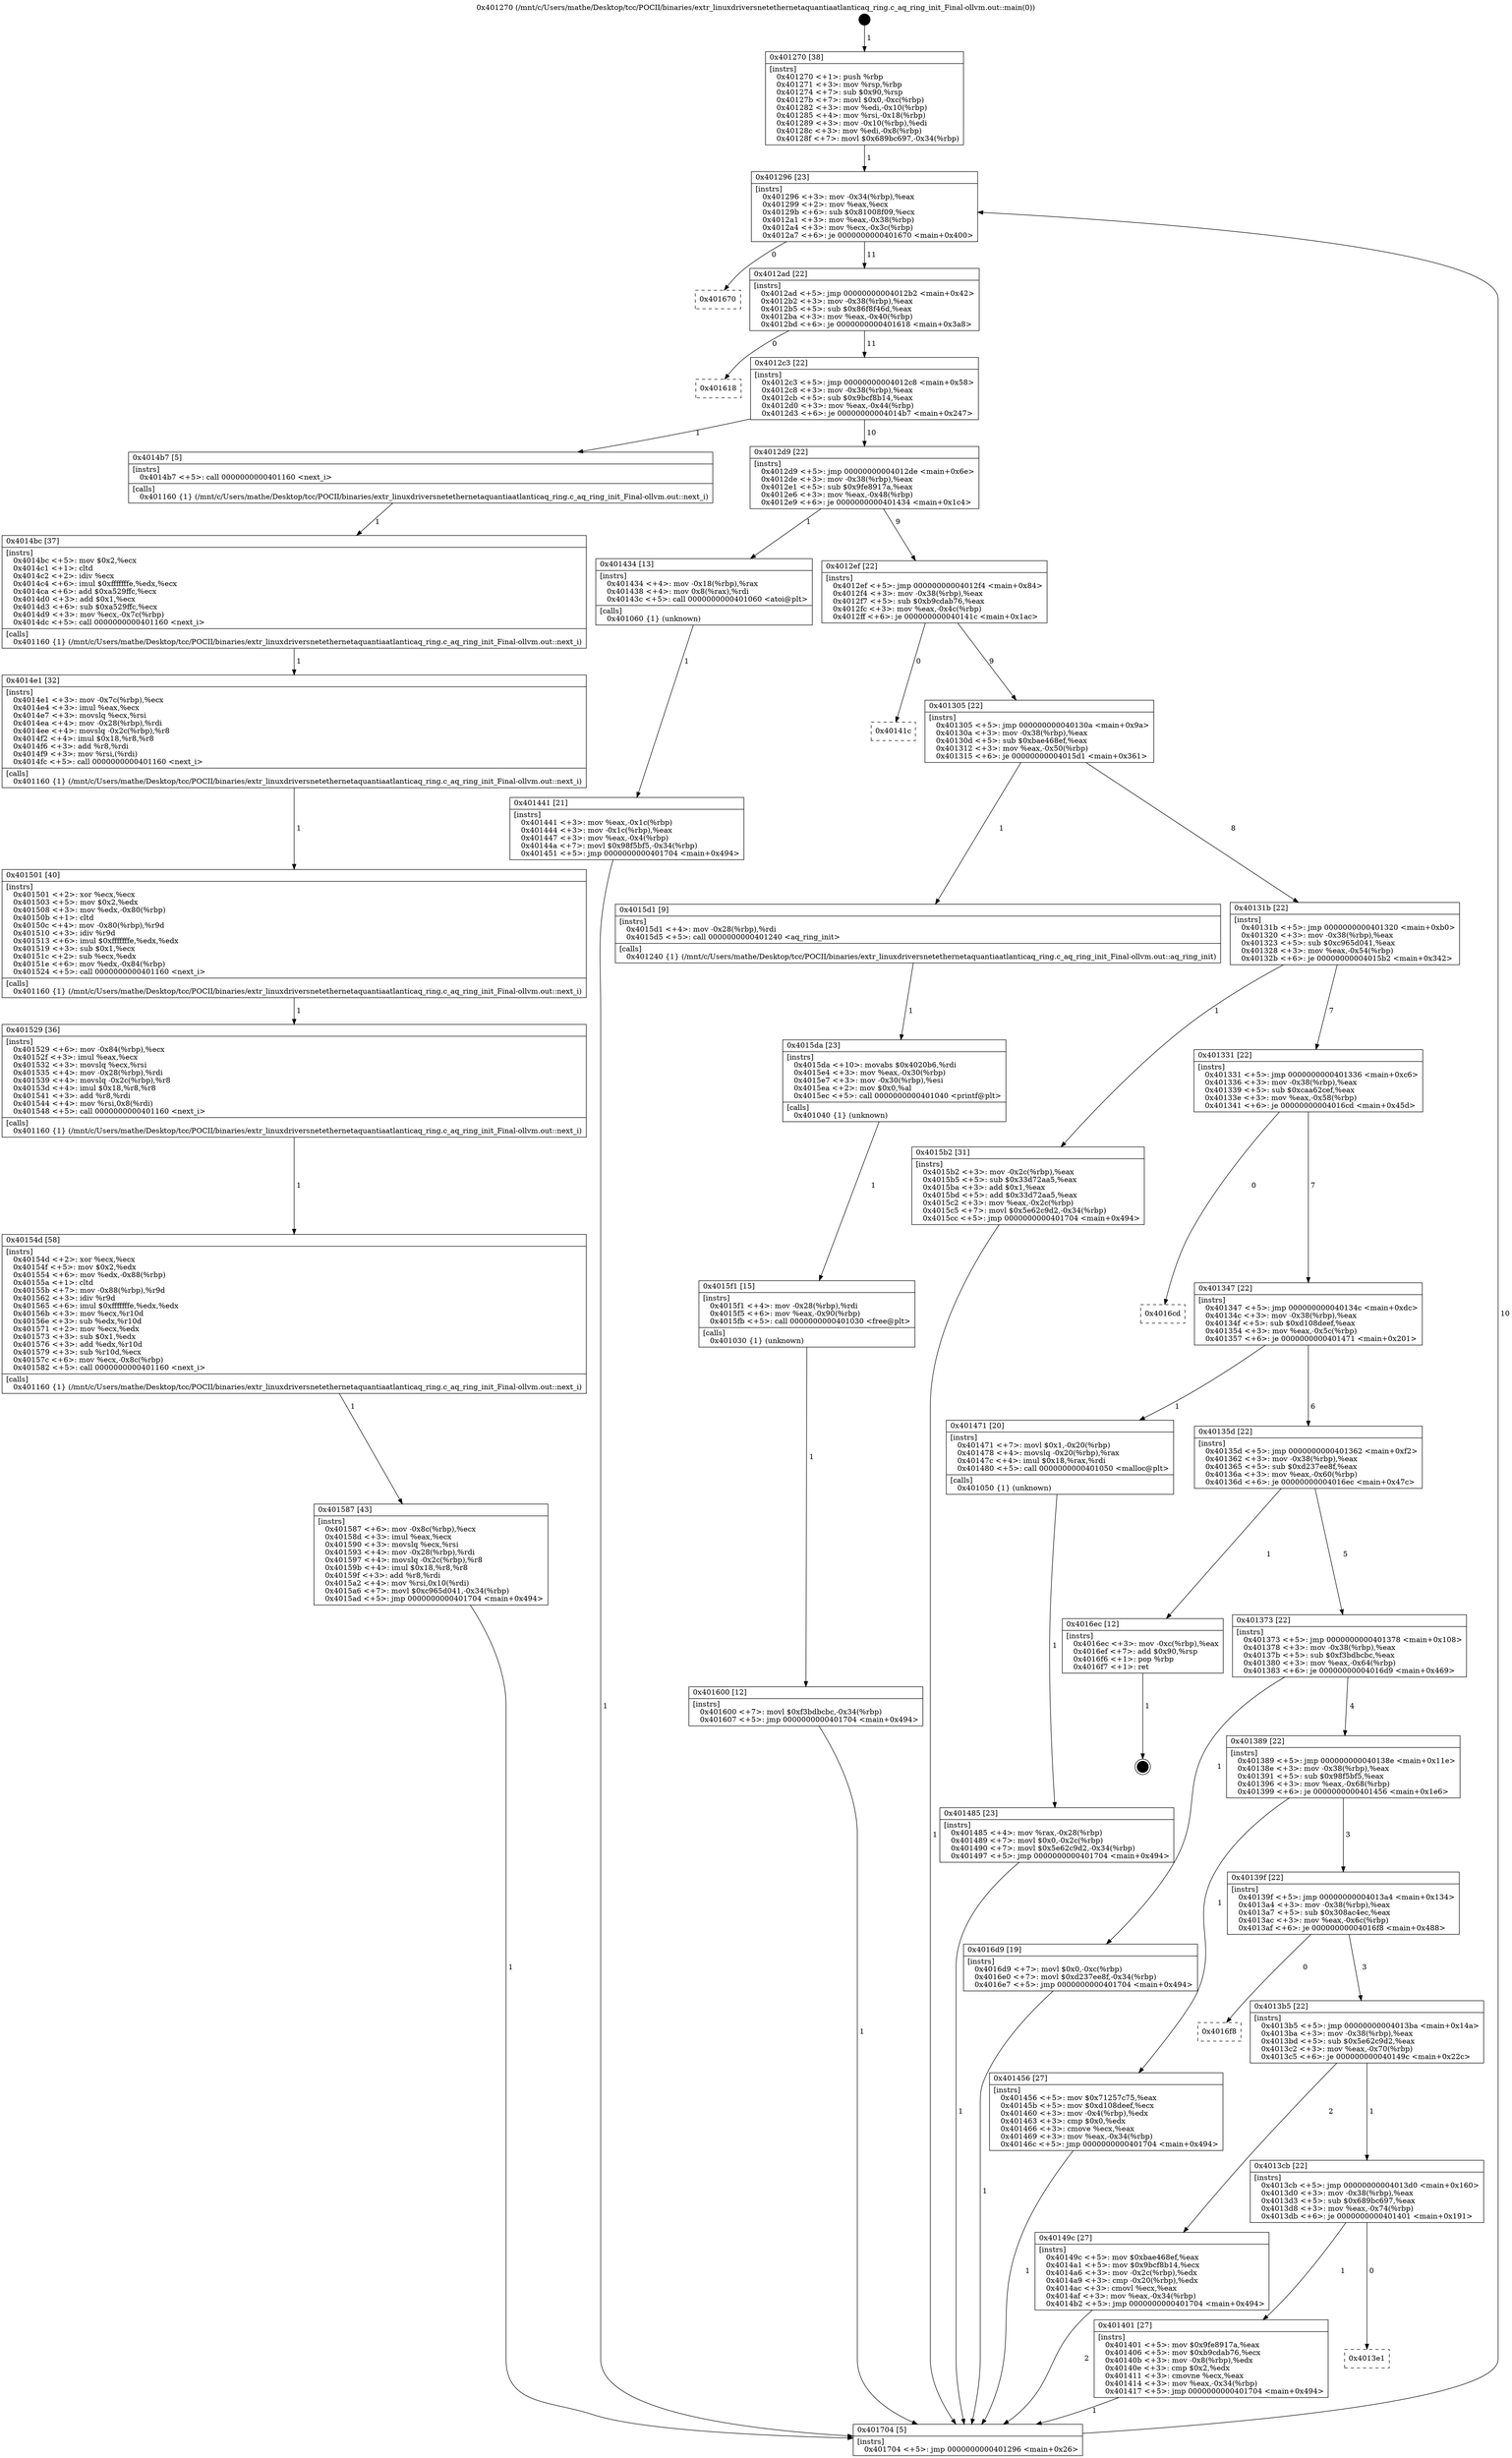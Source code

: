 digraph "0x401270" {
  label = "0x401270 (/mnt/c/Users/mathe/Desktop/tcc/POCII/binaries/extr_linuxdriversnetethernetaquantiaatlanticaq_ring.c_aq_ring_init_Final-ollvm.out::main(0))"
  labelloc = "t"
  node[shape=record]

  Entry [label="",width=0.3,height=0.3,shape=circle,fillcolor=black,style=filled]
  "0x401296" [label="{
     0x401296 [23]\l
     | [instrs]\l
     &nbsp;&nbsp;0x401296 \<+3\>: mov -0x34(%rbp),%eax\l
     &nbsp;&nbsp;0x401299 \<+2\>: mov %eax,%ecx\l
     &nbsp;&nbsp;0x40129b \<+6\>: sub $0x81008f09,%ecx\l
     &nbsp;&nbsp;0x4012a1 \<+3\>: mov %eax,-0x38(%rbp)\l
     &nbsp;&nbsp;0x4012a4 \<+3\>: mov %ecx,-0x3c(%rbp)\l
     &nbsp;&nbsp;0x4012a7 \<+6\>: je 0000000000401670 \<main+0x400\>\l
  }"]
  "0x401670" [label="{
     0x401670\l
  }", style=dashed]
  "0x4012ad" [label="{
     0x4012ad [22]\l
     | [instrs]\l
     &nbsp;&nbsp;0x4012ad \<+5\>: jmp 00000000004012b2 \<main+0x42\>\l
     &nbsp;&nbsp;0x4012b2 \<+3\>: mov -0x38(%rbp),%eax\l
     &nbsp;&nbsp;0x4012b5 \<+5\>: sub $0x86f8f46d,%eax\l
     &nbsp;&nbsp;0x4012ba \<+3\>: mov %eax,-0x40(%rbp)\l
     &nbsp;&nbsp;0x4012bd \<+6\>: je 0000000000401618 \<main+0x3a8\>\l
  }"]
  Exit [label="",width=0.3,height=0.3,shape=circle,fillcolor=black,style=filled,peripheries=2]
  "0x401618" [label="{
     0x401618\l
  }", style=dashed]
  "0x4012c3" [label="{
     0x4012c3 [22]\l
     | [instrs]\l
     &nbsp;&nbsp;0x4012c3 \<+5\>: jmp 00000000004012c8 \<main+0x58\>\l
     &nbsp;&nbsp;0x4012c8 \<+3\>: mov -0x38(%rbp),%eax\l
     &nbsp;&nbsp;0x4012cb \<+5\>: sub $0x9bcf8b14,%eax\l
     &nbsp;&nbsp;0x4012d0 \<+3\>: mov %eax,-0x44(%rbp)\l
     &nbsp;&nbsp;0x4012d3 \<+6\>: je 00000000004014b7 \<main+0x247\>\l
  }"]
  "0x401600" [label="{
     0x401600 [12]\l
     | [instrs]\l
     &nbsp;&nbsp;0x401600 \<+7\>: movl $0xf3bdbcbc,-0x34(%rbp)\l
     &nbsp;&nbsp;0x401607 \<+5\>: jmp 0000000000401704 \<main+0x494\>\l
  }"]
  "0x4014b7" [label="{
     0x4014b7 [5]\l
     | [instrs]\l
     &nbsp;&nbsp;0x4014b7 \<+5\>: call 0000000000401160 \<next_i\>\l
     | [calls]\l
     &nbsp;&nbsp;0x401160 \{1\} (/mnt/c/Users/mathe/Desktop/tcc/POCII/binaries/extr_linuxdriversnetethernetaquantiaatlanticaq_ring.c_aq_ring_init_Final-ollvm.out::next_i)\l
  }"]
  "0x4012d9" [label="{
     0x4012d9 [22]\l
     | [instrs]\l
     &nbsp;&nbsp;0x4012d9 \<+5\>: jmp 00000000004012de \<main+0x6e\>\l
     &nbsp;&nbsp;0x4012de \<+3\>: mov -0x38(%rbp),%eax\l
     &nbsp;&nbsp;0x4012e1 \<+5\>: sub $0x9fe8917a,%eax\l
     &nbsp;&nbsp;0x4012e6 \<+3\>: mov %eax,-0x48(%rbp)\l
     &nbsp;&nbsp;0x4012e9 \<+6\>: je 0000000000401434 \<main+0x1c4\>\l
  }"]
  "0x4015f1" [label="{
     0x4015f1 [15]\l
     | [instrs]\l
     &nbsp;&nbsp;0x4015f1 \<+4\>: mov -0x28(%rbp),%rdi\l
     &nbsp;&nbsp;0x4015f5 \<+6\>: mov %eax,-0x90(%rbp)\l
     &nbsp;&nbsp;0x4015fb \<+5\>: call 0000000000401030 \<free@plt\>\l
     | [calls]\l
     &nbsp;&nbsp;0x401030 \{1\} (unknown)\l
  }"]
  "0x401434" [label="{
     0x401434 [13]\l
     | [instrs]\l
     &nbsp;&nbsp;0x401434 \<+4\>: mov -0x18(%rbp),%rax\l
     &nbsp;&nbsp;0x401438 \<+4\>: mov 0x8(%rax),%rdi\l
     &nbsp;&nbsp;0x40143c \<+5\>: call 0000000000401060 \<atoi@plt\>\l
     | [calls]\l
     &nbsp;&nbsp;0x401060 \{1\} (unknown)\l
  }"]
  "0x4012ef" [label="{
     0x4012ef [22]\l
     | [instrs]\l
     &nbsp;&nbsp;0x4012ef \<+5\>: jmp 00000000004012f4 \<main+0x84\>\l
     &nbsp;&nbsp;0x4012f4 \<+3\>: mov -0x38(%rbp),%eax\l
     &nbsp;&nbsp;0x4012f7 \<+5\>: sub $0xb9cdab76,%eax\l
     &nbsp;&nbsp;0x4012fc \<+3\>: mov %eax,-0x4c(%rbp)\l
     &nbsp;&nbsp;0x4012ff \<+6\>: je 000000000040141c \<main+0x1ac\>\l
  }"]
  "0x4015da" [label="{
     0x4015da [23]\l
     | [instrs]\l
     &nbsp;&nbsp;0x4015da \<+10\>: movabs $0x4020b6,%rdi\l
     &nbsp;&nbsp;0x4015e4 \<+3\>: mov %eax,-0x30(%rbp)\l
     &nbsp;&nbsp;0x4015e7 \<+3\>: mov -0x30(%rbp),%esi\l
     &nbsp;&nbsp;0x4015ea \<+2\>: mov $0x0,%al\l
     &nbsp;&nbsp;0x4015ec \<+5\>: call 0000000000401040 \<printf@plt\>\l
     | [calls]\l
     &nbsp;&nbsp;0x401040 \{1\} (unknown)\l
  }"]
  "0x40141c" [label="{
     0x40141c\l
  }", style=dashed]
  "0x401305" [label="{
     0x401305 [22]\l
     | [instrs]\l
     &nbsp;&nbsp;0x401305 \<+5\>: jmp 000000000040130a \<main+0x9a\>\l
     &nbsp;&nbsp;0x40130a \<+3\>: mov -0x38(%rbp),%eax\l
     &nbsp;&nbsp;0x40130d \<+5\>: sub $0xbae468ef,%eax\l
     &nbsp;&nbsp;0x401312 \<+3\>: mov %eax,-0x50(%rbp)\l
     &nbsp;&nbsp;0x401315 \<+6\>: je 00000000004015d1 \<main+0x361\>\l
  }"]
  "0x401587" [label="{
     0x401587 [43]\l
     | [instrs]\l
     &nbsp;&nbsp;0x401587 \<+6\>: mov -0x8c(%rbp),%ecx\l
     &nbsp;&nbsp;0x40158d \<+3\>: imul %eax,%ecx\l
     &nbsp;&nbsp;0x401590 \<+3\>: movslq %ecx,%rsi\l
     &nbsp;&nbsp;0x401593 \<+4\>: mov -0x28(%rbp),%rdi\l
     &nbsp;&nbsp;0x401597 \<+4\>: movslq -0x2c(%rbp),%r8\l
     &nbsp;&nbsp;0x40159b \<+4\>: imul $0x18,%r8,%r8\l
     &nbsp;&nbsp;0x40159f \<+3\>: add %r8,%rdi\l
     &nbsp;&nbsp;0x4015a2 \<+4\>: mov %rsi,0x10(%rdi)\l
     &nbsp;&nbsp;0x4015a6 \<+7\>: movl $0xc965d041,-0x34(%rbp)\l
     &nbsp;&nbsp;0x4015ad \<+5\>: jmp 0000000000401704 \<main+0x494\>\l
  }"]
  "0x4015d1" [label="{
     0x4015d1 [9]\l
     | [instrs]\l
     &nbsp;&nbsp;0x4015d1 \<+4\>: mov -0x28(%rbp),%rdi\l
     &nbsp;&nbsp;0x4015d5 \<+5\>: call 0000000000401240 \<aq_ring_init\>\l
     | [calls]\l
     &nbsp;&nbsp;0x401240 \{1\} (/mnt/c/Users/mathe/Desktop/tcc/POCII/binaries/extr_linuxdriversnetethernetaquantiaatlanticaq_ring.c_aq_ring_init_Final-ollvm.out::aq_ring_init)\l
  }"]
  "0x40131b" [label="{
     0x40131b [22]\l
     | [instrs]\l
     &nbsp;&nbsp;0x40131b \<+5\>: jmp 0000000000401320 \<main+0xb0\>\l
     &nbsp;&nbsp;0x401320 \<+3\>: mov -0x38(%rbp),%eax\l
     &nbsp;&nbsp;0x401323 \<+5\>: sub $0xc965d041,%eax\l
     &nbsp;&nbsp;0x401328 \<+3\>: mov %eax,-0x54(%rbp)\l
     &nbsp;&nbsp;0x40132b \<+6\>: je 00000000004015b2 \<main+0x342\>\l
  }"]
  "0x40154d" [label="{
     0x40154d [58]\l
     | [instrs]\l
     &nbsp;&nbsp;0x40154d \<+2\>: xor %ecx,%ecx\l
     &nbsp;&nbsp;0x40154f \<+5\>: mov $0x2,%edx\l
     &nbsp;&nbsp;0x401554 \<+6\>: mov %edx,-0x88(%rbp)\l
     &nbsp;&nbsp;0x40155a \<+1\>: cltd\l
     &nbsp;&nbsp;0x40155b \<+7\>: mov -0x88(%rbp),%r9d\l
     &nbsp;&nbsp;0x401562 \<+3\>: idiv %r9d\l
     &nbsp;&nbsp;0x401565 \<+6\>: imul $0xfffffffe,%edx,%edx\l
     &nbsp;&nbsp;0x40156b \<+3\>: mov %ecx,%r10d\l
     &nbsp;&nbsp;0x40156e \<+3\>: sub %edx,%r10d\l
     &nbsp;&nbsp;0x401571 \<+2\>: mov %ecx,%edx\l
     &nbsp;&nbsp;0x401573 \<+3\>: sub $0x1,%edx\l
     &nbsp;&nbsp;0x401576 \<+3\>: add %edx,%r10d\l
     &nbsp;&nbsp;0x401579 \<+3\>: sub %r10d,%ecx\l
     &nbsp;&nbsp;0x40157c \<+6\>: mov %ecx,-0x8c(%rbp)\l
     &nbsp;&nbsp;0x401582 \<+5\>: call 0000000000401160 \<next_i\>\l
     | [calls]\l
     &nbsp;&nbsp;0x401160 \{1\} (/mnt/c/Users/mathe/Desktop/tcc/POCII/binaries/extr_linuxdriversnetethernetaquantiaatlanticaq_ring.c_aq_ring_init_Final-ollvm.out::next_i)\l
  }"]
  "0x4015b2" [label="{
     0x4015b2 [31]\l
     | [instrs]\l
     &nbsp;&nbsp;0x4015b2 \<+3\>: mov -0x2c(%rbp),%eax\l
     &nbsp;&nbsp;0x4015b5 \<+5\>: sub $0x33d72aa5,%eax\l
     &nbsp;&nbsp;0x4015ba \<+3\>: add $0x1,%eax\l
     &nbsp;&nbsp;0x4015bd \<+5\>: add $0x33d72aa5,%eax\l
     &nbsp;&nbsp;0x4015c2 \<+3\>: mov %eax,-0x2c(%rbp)\l
     &nbsp;&nbsp;0x4015c5 \<+7\>: movl $0x5e62c9d2,-0x34(%rbp)\l
     &nbsp;&nbsp;0x4015cc \<+5\>: jmp 0000000000401704 \<main+0x494\>\l
  }"]
  "0x401331" [label="{
     0x401331 [22]\l
     | [instrs]\l
     &nbsp;&nbsp;0x401331 \<+5\>: jmp 0000000000401336 \<main+0xc6\>\l
     &nbsp;&nbsp;0x401336 \<+3\>: mov -0x38(%rbp),%eax\l
     &nbsp;&nbsp;0x401339 \<+5\>: sub $0xcaa62cef,%eax\l
     &nbsp;&nbsp;0x40133e \<+3\>: mov %eax,-0x58(%rbp)\l
     &nbsp;&nbsp;0x401341 \<+6\>: je 00000000004016cd \<main+0x45d\>\l
  }"]
  "0x401529" [label="{
     0x401529 [36]\l
     | [instrs]\l
     &nbsp;&nbsp;0x401529 \<+6\>: mov -0x84(%rbp),%ecx\l
     &nbsp;&nbsp;0x40152f \<+3\>: imul %eax,%ecx\l
     &nbsp;&nbsp;0x401532 \<+3\>: movslq %ecx,%rsi\l
     &nbsp;&nbsp;0x401535 \<+4\>: mov -0x28(%rbp),%rdi\l
     &nbsp;&nbsp;0x401539 \<+4\>: movslq -0x2c(%rbp),%r8\l
     &nbsp;&nbsp;0x40153d \<+4\>: imul $0x18,%r8,%r8\l
     &nbsp;&nbsp;0x401541 \<+3\>: add %r8,%rdi\l
     &nbsp;&nbsp;0x401544 \<+4\>: mov %rsi,0x8(%rdi)\l
     &nbsp;&nbsp;0x401548 \<+5\>: call 0000000000401160 \<next_i\>\l
     | [calls]\l
     &nbsp;&nbsp;0x401160 \{1\} (/mnt/c/Users/mathe/Desktop/tcc/POCII/binaries/extr_linuxdriversnetethernetaquantiaatlanticaq_ring.c_aq_ring_init_Final-ollvm.out::next_i)\l
  }"]
  "0x4016cd" [label="{
     0x4016cd\l
  }", style=dashed]
  "0x401347" [label="{
     0x401347 [22]\l
     | [instrs]\l
     &nbsp;&nbsp;0x401347 \<+5\>: jmp 000000000040134c \<main+0xdc\>\l
     &nbsp;&nbsp;0x40134c \<+3\>: mov -0x38(%rbp),%eax\l
     &nbsp;&nbsp;0x40134f \<+5\>: sub $0xd108deef,%eax\l
     &nbsp;&nbsp;0x401354 \<+3\>: mov %eax,-0x5c(%rbp)\l
     &nbsp;&nbsp;0x401357 \<+6\>: je 0000000000401471 \<main+0x201\>\l
  }"]
  "0x401501" [label="{
     0x401501 [40]\l
     | [instrs]\l
     &nbsp;&nbsp;0x401501 \<+2\>: xor %ecx,%ecx\l
     &nbsp;&nbsp;0x401503 \<+5\>: mov $0x2,%edx\l
     &nbsp;&nbsp;0x401508 \<+3\>: mov %edx,-0x80(%rbp)\l
     &nbsp;&nbsp;0x40150b \<+1\>: cltd\l
     &nbsp;&nbsp;0x40150c \<+4\>: mov -0x80(%rbp),%r9d\l
     &nbsp;&nbsp;0x401510 \<+3\>: idiv %r9d\l
     &nbsp;&nbsp;0x401513 \<+6\>: imul $0xfffffffe,%edx,%edx\l
     &nbsp;&nbsp;0x401519 \<+3\>: sub $0x1,%ecx\l
     &nbsp;&nbsp;0x40151c \<+2\>: sub %ecx,%edx\l
     &nbsp;&nbsp;0x40151e \<+6\>: mov %edx,-0x84(%rbp)\l
     &nbsp;&nbsp;0x401524 \<+5\>: call 0000000000401160 \<next_i\>\l
     | [calls]\l
     &nbsp;&nbsp;0x401160 \{1\} (/mnt/c/Users/mathe/Desktop/tcc/POCII/binaries/extr_linuxdriversnetethernetaquantiaatlanticaq_ring.c_aq_ring_init_Final-ollvm.out::next_i)\l
  }"]
  "0x401471" [label="{
     0x401471 [20]\l
     | [instrs]\l
     &nbsp;&nbsp;0x401471 \<+7\>: movl $0x1,-0x20(%rbp)\l
     &nbsp;&nbsp;0x401478 \<+4\>: movslq -0x20(%rbp),%rax\l
     &nbsp;&nbsp;0x40147c \<+4\>: imul $0x18,%rax,%rdi\l
     &nbsp;&nbsp;0x401480 \<+5\>: call 0000000000401050 \<malloc@plt\>\l
     | [calls]\l
     &nbsp;&nbsp;0x401050 \{1\} (unknown)\l
  }"]
  "0x40135d" [label="{
     0x40135d [22]\l
     | [instrs]\l
     &nbsp;&nbsp;0x40135d \<+5\>: jmp 0000000000401362 \<main+0xf2\>\l
     &nbsp;&nbsp;0x401362 \<+3\>: mov -0x38(%rbp),%eax\l
     &nbsp;&nbsp;0x401365 \<+5\>: sub $0xd237ee8f,%eax\l
     &nbsp;&nbsp;0x40136a \<+3\>: mov %eax,-0x60(%rbp)\l
     &nbsp;&nbsp;0x40136d \<+6\>: je 00000000004016ec \<main+0x47c\>\l
  }"]
  "0x4014e1" [label="{
     0x4014e1 [32]\l
     | [instrs]\l
     &nbsp;&nbsp;0x4014e1 \<+3\>: mov -0x7c(%rbp),%ecx\l
     &nbsp;&nbsp;0x4014e4 \<+3\>: imul %eax,%ecx\l
     &nbsp;&nbsp;0x4014e7 \<+3\>: movslq %ecx,%rsi\l
     &nbsp;&nbsp;0x4014ea \<+4\>: mov -0x28(%rbp),%rdi\l
     &nbsp;&nbsp;0x4014ee \<+4\>: movslq -0x2c(%rbp),%r8\l
     &nbsp;&nbsp;0x4014f2 \<+4\>: imul $0x18,%r8,%r8\l
     &nbsp;&nbsp;0x4014f6 \<+3\>: add %r8,%rdi\l
     &nbsp;&nbsp;0x4014f9 \<+3\>: mov %rsi,(%rdi)\l
     &nbsp;&nbsp;0x4014fc \<+5\>: call 0000000000401160 \<next_i\>\l
     | [calls]\l
     &nbsp;&nbsp;0x401160 \{1\} (/mnt/c/Users/mathe/Desktop/tcc/POCII/binaries/extr_linuxdriversnetethernetaquantiaatlanticaq_ring.c_aq_ring_init_Final-ollvm.out::next_i)\l
  }"]
  "0x4016ec" [label="{
     0x4016ec [12]\l
     | [instrs]\l
     &nbsp;&nbsp;0x4016ec \<+3\>: mov -0xc(%rbp),%eax\l
     &nbsp;&nbsp;0x4016ef \<+7\>: add $0x90,%rsp\l
     &nbsp;&nbsp;0x4016f6 \<+1\>: pop %rbp\l
     &nbsp;&nbsp;0x4016f7 \<+1\>: ret\l
  }"]
  "0x401373" [label="{
     0x401373 [22]\l
     | [instrs]\l
     &nbsp;&nbsp;0x401373 \<+5\>: jmp 0000000000401378 \<main+0x108\>\l
     &nbsp;&nbsp;0x401378 \<+3\>: mov -0x38(%rbp),%eax\l
     &nbsp;&nbsp;0x40137b \<+5\>: sub $0xf3bdbcbc,%eax\l
     &nbsp;&nbsp;0x401380 \<+3\>: mov %eax,-0x64(%rbp)\l
     &nbsp;&nbsp;0x401383 \<+6\>: je 00000000004016d9 \<main+0x469\>\l
  }"]
  "0x4014bc" [label="{
     0x4014bc [37]\l
     | [instrs]\l
     &nbsp;&nbsp;0x4014bc \<+5\>: mov $0x2,%ecx\l
     &nbsp;&nbsp;0x4014c1 \<+1\>: cltd\l
     &nbsp;&nbsp;0x4014c2 \<+2\>: idiv %ecx\l
     &nbsp;&nbsp;0x4014c4 \<+6\>: imul $0xfffffffe,%edx,%ecx\l
     &nbsp;&nbsp;0x4014ca \<+6\>: add $0xa529ffc,%ecx\l
     &nbsp;&nbsp;0x4014d0 \<+3\>: add $0x1,%ecx\l
     &nbsp;&nbsp;0x4014d3 \<+6\>: sub $0xa529ffc,%ecx\l
     &nbsp;&nbsp;0x4014d9 \<+3\>: mov %ecx,-0x7c(%rbp)\l
     &nbsp;&nbsp;0x4014dc \<+5\>: call 0000000000401160 \<next_i\>\l
     | [calls]\l
     &nbsp;&nbsp;0x401160 \{1\} (/mnt/c/Users/mathe/Desktop/tcc/POCII/binaries/extr_linuxdriversnetethernetaquantiaatlanticaq_ring.c_aq_ring_init_Final-ollvm.out::next_i)\l
  }"]
  "0x4016d9" [label="{
     0x4016d9 [19]\l
     | [instrs]\l
     &nbsp;&nbsp;0x4016d9 \<+7\>: movl $0x0,-0xc(%rbp)\l
     &nbsp;&nbsp;0x4016e0 \<+7\>: movl $0xd237ee8f,-0x34(%rbp)\l
     &nbsp;&nbsp;0x4016e7 \<+5\>: jmp 0000000000401704 \<main+0x494\>\l
  }"]
  "0x401389" [label="{
     0x401389 [22]\l
     | [instrs]\l
     &nbsp;&nbsp;0x401389 \<+5\>: jmp 000000000040138e \<main+0x11e\>\l
     &nbsp;&nbsp;0x40138e \<+3\>: mov -0x38(%rbp),%eax\l
     &nbsp;&nbsp;0x401391 \<+5\>: sub $0x98f5bf5,%eax\l
     &nbsp;&nbsp;0x401396 \<+3\>: mov %eax,-0x68(%rbp)\l
     &nbsp;&nbsp;0x401399 \<+6\>: je 0000000000401456 \<main+0x1e6\>\l
  }"]
  "0x401485" [label="{
     0x401485 [23]\l
     | [instrs]\l
     &nbsp;&nbsp;0x401485 \<+4\>: mov %rax,-0x28(%rbp)\l
     &nbsp;&nbsp;0x401489 \<+7\>: movl $0x0,-0x2c(%rbp)\l
     &nbsp;&nbsp;0x401490 \<+7\>: movl $0x5e62c9d2,-0x34(%rbp)\l
     &nbsp;&nbsp;0x401497 \<+5\>: jmp 0000000000401704 \<main+0x494\>\l
  }"]
  "0x401456" [label="{
     0x401456 [27]\l
     | [instrs]\l
     &nbsp;&nbsp;0x401456 \<+5\>: mov $0x71257c75,%eax\l
     &nbsp;&nbsp;0x40145b \<+5\>: mov $0xd108deef,%ecx\l
     &nbsp;&nbsp;0x401460 \<+3\>: mov -0x4(%rbp),%edx\l
     &nbsp;&nbsp;0x401463 \<+3\>: cmp $0x0,%edx\l
     &nbsp;&nbsp;0x401466 \<+3\>: cmove %ecx,%eax\l
     &nbsp;&nbsp;0x401469 \<+3\>: mov %eax,-0x34(%rbp)\l
     &nbsp;&nbsp;0x40146c \<+5\>: jmp 0000000000401704 \<main+0x494\>\l
  }"]
  "0x40139f" [label="{
     0x40139f [22]\l
     | [instrs]\l
     &nbsp;&nbsp;0x40139f \<+5\>: jmp 00000000004013a4 \<main+0x134\>\l
     &nbsp;&nbsp;0x4013a4 \<+3\>: mov -0x38(%rbp),%eax\l
     &nbsp;&nbsp;0x4013a7 \<+5\>: sub $0x308ac4ec,%eax\l
     &nbsp;&nbsp;0x4013ac \<+3\>: mov %eax,-0x6c(%rbp)\l
     &nbsp;&nbsp;0x4013af \<+6\>: je 00000000004016f8 \<main+0x488\>\l
  }"]
  "0x401441" [label="{
     0x401441 [21]\l
     | [instrs]\l
     &nbsp;&nbsp;0x401441 \<+3\>: mov %eax,-0x1c(%rbp)\l
     &nbsp;&nbsp;0x401444 \<+3\>: mov -0x1c(%rbp),%eax\l
     &nbsp;&nbsp;0x401447 \<+3\>: mov %eax,-0x4(%rbp)\l
     &nbsp;&nbsp;0x40144a \<+7\>: movl $0x98f5bf5,-0x34(%rbp)\l
     &nbsp;&nbsp;0x401451 \<+5\>: jmp 0000000000401704 \<main+0x494\>\l
  }"]
  "0x4016f8" [label="{
     0x4016f8\l
  }", style=dashed]
  "0x4013b5" [label="{
     0x4013b5 [22]\l
     | [instrs]\l
     &nbsp;&nbsp;0x4013b5 \<+5\>: jmp 00000000004013ba \<main+0x14a\>\l
     &nbsp;&nbsp;0x4013ba \<+3\>: mov -0x38(%rbp),%eax\l
     &nbsp;&nbsp;0x4013bd \<+5\>: sub $0x5e62c9d2,%eax\l
     &nbsp;&nbsp;0x4013c2 \<+3\>: mov %eax,-0x70(%rbp)\l
     &nbsp;&nbsp;0x4013c5 \<+6\>: je 000000000040149c \<main+0x22c\>\l
  }"]
  "0x401270" [label="{
     0x401270 [38]\l
     | [instrs]\l
     &nbsp;&nbsp;0x401270 \<+1\>: push %rbp\l
     &nbsp;&nbsp;0x401271 \<+3\>: mov %rsp,%rbp\l
     &nbsp;&nbsp;0x401274 \<+7\>: sub $0x90,%rsp\l
     &nbsp;&nbsp;0x40127b \<+7\>: movl $0x0,-0xc(%rbp)\l
     &nbsp;&nbsp;0x401282 \<+3\>: mov %edi,-0x10(%rbp)\l
     &nbsp;&nbsp;0x401285 \<+4\>: mov %rsi,-0x18(%rbp)\l
     &nbsp;&nbsp;0x401289 \<+3\>: mov -0x10(%rbp),%edi\l
     &nbsp;&nbsp;0x40128c \<+3\>: mov %edi,-0x8(%rbp)\l
     &nbsp;&nbsp;0x40128f \<+7\>: movl $0x689bc697,-0x34(%rbp)\l
  }"]
  "0x40149c" [label="{
     0x40149c [27]\l
     | [instrs]\l
     &nbsp;&nbsp;0x40149c \<+5\>: mov $0xbae468ef,%eax\l
     &nbsp;&nbsp;0x4014a1 \<+5\>: mov $0x9bcf8b14,%ecx\l
     &nbsp;&nbsp;0x4014a6 \<+3\>: mov -0x2c(%rbp),%edx\l
     &nbsp;&nbsp;0x4014a9 \<+3\>: cmp -0x20(%rbp),%edx\l
     &nbsp;&nbsp;0x4014ac \<+3\>: cmovl %ecx,%eax\l
     &nbsp;&nbsp;0x4014af \<+3\>: mov %eax,-0x34(%rbp)\l
     &nbsp;&nbsp;0x4014b2 \<+5\>: jmp 0000000000401704 \<main+0x494\>\l
  }"]
  "0x4013cb" [label="{
     0x4013cb [22]\l
     | [instrs]\l
     &nbsp;&nbsp;0x4013cb \<+5\>: jmp 00000000004013d0 \<main+0x160\>\l
     &nbsp;&nbsp;0x4013d0 \<+3\>: mov -0x38(%rbp),%eax\l
     &nbsp;&nbsp;0x4013d3 \<+5\>: sub $0x689bc697,%eax\l
     &nbsp;&nbsp;0x4013d8 \<+3\>: mov %eax,-0x74(%rbp)\l
     &nbsp;&nbsp;0x4013db \<+6\>: je 0000000000401401 \<main+0x191\>\l
  }"]
  "0x401704" [label="{
     0x401704 [5]\l
     | [instrs]\l
     &nbsp;&nbsp;0x401704 \<+5\>: jmp 0000000000401296 \<main+0x26\>\l
  }"]
  "0x401401" [label="{
     0x401401 [27]\l
     | [instrs]\l
     &nbsp;&nbsp;0x401401 \<+5\>: mov $0x9fe8917a,%eax\l
     &nbsp;&nbsp;0x401406 \<+5\>: mov $0xb9cdab76,%ecx\l
     &nbsp;&nbsp;0x40140b \<+3\>: mov -0x8(%rbp),%edx\l
     &nbsp;&nbsp;0x40140e \<+3\>: cmp $0x2,%edx\l
     &nbsp;&nbsp;0x401411 \<+3\>: cmovne %ecx,%eax\l
     &nbsp;&nbsp;0x401414 \<+3\>: mov %eax,-0x34(%rbp)\l
     &nbsp;&nbsp;0x401417 \<+5\>: jmp 0000000000401704 \<main+0x494\>\l
  }"]
  "0x4013e1" [label="{
     0x4013e1\l
  }", style=dashed]
  Entry -> "0x401270" [label=" 1"]
  "0x401296" -> "0x401670" [label=" 0"]
  "0x401296" -> "0x4012ad" [label=" 11"]
  "0x4016ec" -> Exit [label=" 1"]
  "0x4012ad" -> "0x401618" [label=" 0"]
  "0x4012ad" -> "0x4012c3" [label=" 11"]
  "0x4016d9" -> "0x401704" [label=" 1"]
  "0x4012c3" -> "0x4014b7" [label=" 1"]
  "0x4012c3" -> "0x4012d9" [label=" 10"]
  "0x401600" -> "0x401704" [label=" 1"]
  "0x4012d9" -> "0x401434" [label=" 1"]
  "0x4012d9" -> "0x4012ef" [label=" 9"]
  "0x4015f1" -> "0x401600" [label=" 1"]
  "0x4012ef" -> "0x40141c" [label=" 0"]
  "0x4012ef" -> "0x401305" [label=" 9"]
  "0x4015da" -> "0x4015f1" [label=" 1"]
  "0x401305" -> "0x4015d1" [label=" 1"]
  "0x401305" -> "0x40131b" [label=" 8"]
  "0x4015d1" -> "0x4015da" [label=" 1"]
  "0x40131b" -> "0x4015b2" [label=" 1"]
  "0x40131b" -> "0x401331" [label=" 7"]
  "0x4015b2" -> "0x401704" [label=" 1"]
  "0x401331" -> "0x4016cd" [label=" 0"]
  "0x401331" -> "0x401347" [label=" 7"]
  "0x401587" -> "0x401704" [label=" 1"]
  "0x401347" -> "0x401471" [label=" 1"]
  "0x401347" -> "0x40135d" [label=" 6"]
  "0x40154d" -> "0x401587" [label=" 1"]
  "0x40135d" -> "0x4016ec" [label=" 1"]
  "0x40135d" -> "0x401373" [label=" 5"]
  "0x401529" -> "0x40154d" [label=" 1"]
  "0x401373" -> "0x4016d9" [label=" 1"]
  "0x401373" -> "0x401389" [label=" 4"]
  "0x401501" -> "0x401529" [label=" 1"]
  "0x401389" -> "0x401456" [label=" 1"]
  "0x401389" -> "0x40139f" [label=" 3"]
  "0x4014e1" -> "0x401501" [label=" 1"]
  "0x40139f" -> "0x4016f8" [label=" 0"]
  "0x40139f" -> "0x4013b5" [label=" 3"]
  "0x4014bc" -> "0x4014e1" [label=" 1"]
  "0x4013b5" -> "0x40149c" [label=" 2"]
  "0x4013b5" -> "0x4013cb" [label=" 1"]
  "0x4014b7" -> "0x4014bc" [label=" 1"]
  "0x4013cb" -> "0x401401" [label=" 1"]
  "0x4013cb" -> "0x4013e1" [label=" 0"]
  "0x401401" -> "0x401704" [label=" 1"]
  "0x401270" -> "0x401296" [label=" 1"]
  "0x401704" -> "0x401296" [label=" 10"]
  "0x401434" -> "0x401441" [label=" 1"]
  "0x401441" -> "0x401704" [label=" 1"]
  "0x401456" -> "0x401704" [label=" 1"]
  "0x401471" -> "0x401485" [label=" 1"]
  "0x401485" -> "0x401704" [label=" 1"]
  "0x40149c" -> "0x401704" [label=" 2"]
}
